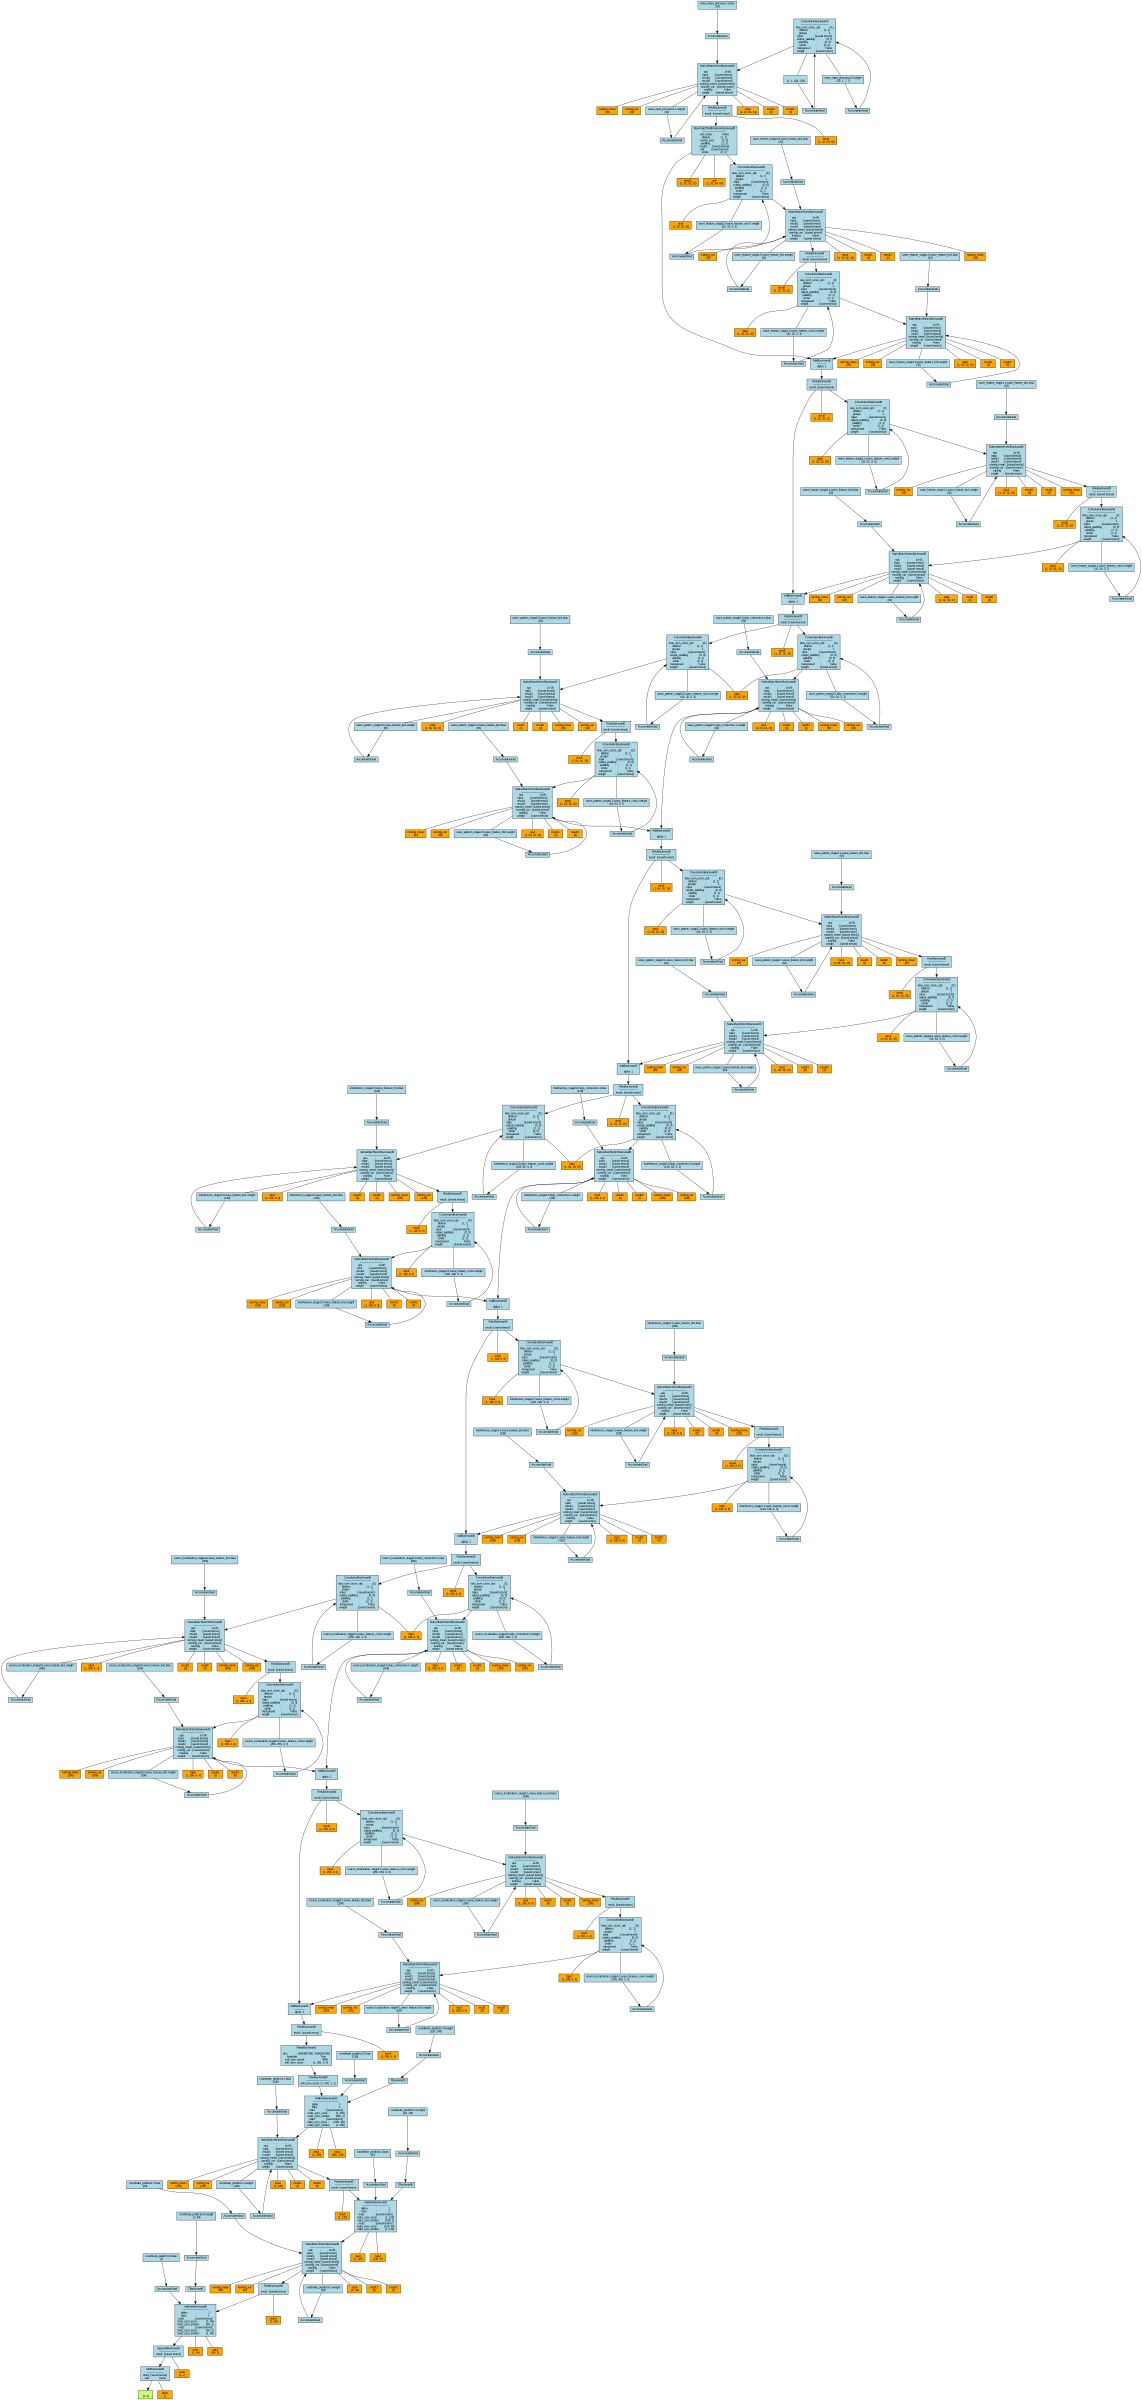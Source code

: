 digraph {
	graph [bgcolor=white dpi=300 rankdir=TB size="12,16"]
	node [align=left fillcolor=lightblue fontname=Arial fontsize=10 height=0.2 ranksep=0.1 shape=box style=filled]
	edge [fontname=Arial fontsize=8]
	1538227592448 [label="
 (1, 2)" fillcolor=darkolivegreen1]
	1538273569536 -> 1538272886544 [dir=none]
	1538272886544 [label="other
 ()" fillcolor=orange]
	1538273569536 [label="MulBackward0
---------------------
other: [saved tensor]
self :           None"]
	1538273569824 -> 1538273569536
	1538273569824 -> 1538272823872 [dir=none]
	1538272823872 [label="result
 (1, 2)" fillcolor=orange]
	1538273569824 [label="SigmoidBackward0
----------------------
result: [saved tensor]"]
	1538273569968 -> 1538273569824
	1538273569968 -> 1538227592608 [dir=none]
	1538227592608 [label="mat1
 (1, 64)" fillcolor=orange]
	1538273569968 -> 1538272732208 [dir=none]
	1538272732208 [label="mat2
 (64, 2)" fillcolor=orange]
	1538273569968 [label="AddmmBackward0
--------------------------------
alpha           :              1
beta            :              1
mat1            : [saved tensor]
mat1_sym_sizes  :        (1, 64)
mat1_sym_strides:        (64, 1)
mat2            : [saved tensor]
mat2_sym_sizes  :        (64, 2)
mat2_sym_strides:        (1, 64)"]
	1538273570016 -> 1538273569968
	1538227594608 [label="coordinate_predictor.8.bias
 (2)" fillcolor=lightblue]
	1538227594608 -> 1538273570016
	1538273570016 [label=AccumulateGrad]
	1538273569584 -> 1538273569968
	1538273569584 -> 1538272728368 [dir=none]
	1538272728368 [label="result
 (1, 64)" fillcolor=orange]
	1538273569584 [label="ReluBackward0
----------------------
result: [saved tensor]"]
	1538273570208 -> 1538273569584
	1538273570208 -> 1538227592688 [dir=none]
	1538227592688 [label="input
 (1, 64)" fillcolor=orange]
	1538273570208 -> 1538273067872 [dir=none]
	1538273067872 [label="result1
 (0)" fillcolor=orange]
	1538273570208 -> 1538247857376 [dir=none]
	1538247857376 [label="result2
 (0)" fillcolor=orange]
	1538273570208 -> 1538249866544 [dir=none]
	1538249866544 [label="running_mean
 (64)" fillcolor=orange]
	1538273570208 -> 1538272873584 [dir=none]
	1538272873584 [label="running_var
 (64)" fillcolor=orange]
	1538273570208 -> 1538273007456 [dir=none]
	1538273007456 [label="weight
 (64)" fillcolor=orange]
	1538273570208 [label="NativeBatchNormBackward0
----------------------------
eps         :          1e-05
input       : [saved tensor]
result1     : [saved tensor]
result2     : [saved tensor]
running_mean: [saved tensor]
running_var : [saved tensor]
training    :          False
weight      : [saved tensor]"]
	1538273570400 -> 1538273570208
	1538273570400 -> 1538272870544 [dir=none]
	1538272870544 [label="mat1
 (1, 128)" fillcolor=orange]
	1538273570400 -> 1538227620656 [dir=none]
	1538227620656 [label="mat2
 (128, 64)" fillcolor=orange]
	1538273570400 [label="AddmmBackward0
--------------------------------
alpha           :              1
beta            :              1
mat1            : [saved tensor]
mat1_sym_sizes  :       (1, 128)
mat1_sym_strides:       (128, 1)
mat2            : [saved tensor]
mat2_sym_sizes  :      (128, 64)
mat2_sym_strides:       (1, 128)"]
	1538273570592 -> 1538273570400
	1538272739248 [label="coordinate_predictor.4.bias
 (64)" fillcolor=lightblue]
	1538272739248 -> 1538273570592
	1538273570592 [label=AccumulateGrad]
	1538273570544 -> 1538273570400
	1538273570544 -> 1538273005456 [dir=none]
	1538273005456 [label="result
 (1, 128)" fillcolor=orange]
	1538273570544 [label="ReluBackward0
----------------------
result: [saved tensor]"]
	1538273570688 -> 1538273570544
	1538273570688 -> 1538227592528 [dir=none]
	1538227592528 [label="input
 (1, 128)" fillcolor=orange]
	1538273570688 -> 1538273002176 [dir=none]
	1538273002176 [label="result1
 (0)" fillcolor=orange]
	1538273570688 -> 1538273003776 [dir=none]
	1538273003776 [label="result2
 (0)" fillcolor=orange]
	1538273570688 -> 1538267113456 [dir=none]
	1538267113456 [label="running_mean
 (128)" fillcolor=orange]
	1538273570688 -> 1538272732048 [dir=none]
	1538272732048 [label="running_var
 (128)" fillcolor=orange]
	1538273570688 -> 1538273007136 [dir=none]
	1538273007136 [label="weight
 (128)" fillcolor=orange]
	1538273570688 [label="NativeBatchNormBackward0
----------------------------
eps         :          1e-05
input       : [saved tensor]
result1     : [saved tensor]
result2     : [saved tensor]
running_mean: [saved tensor]
running_var : [saved tensor]
training    :          False
weight      : [saved tensor]"]
	1538273570880 -> 1538273570688
	1538273570880 -> 1538227592848 [dir=none]
	1538227592848 [label="mat1
 (1, 256)" fillcolor=orange]
	1538273570880 -> 1538227595648 [dir=none]
	1538227595648 [label="mat2
 (256, 128)" fillcolor=orange]
	1538273570880 [label="AddmmBackward0
--------------------------------
alpha           :              1
beta            :              1
mat1            : [saved tensor]
mat1_sym_sizes  :       (1, 256)
mat1_sym_strides:       (256, 1)
mat2            : [saved tensor]
mat2_sym_sizes  :     (256, 128)
mat2_sym_strides:       (1, 256)"]
	1538273571072 -> 1538273570880
	1538272871824 [label="coordinate_predictor.0.bias
 (128)" fillcolor=lightblue]
	1538272871824 -> 1538273571072
	1538273571072 [label=AccumulateGrad]
	1538273571024 -> 1538273570880
	1538273571024 [label="ViewBackward0
------------------------------
self_sym_sizes: (1, 256, 1, 1)"]
	1538273571168 -> 1538273571024
	1538273571168 [label="MeanBackward1
----------------------------------------
dim           : (4294967295, 4294967294)
keepdim       :                     True
self_sym_numel:                     4096
self_sym_sizes:           (1, 256, 4, 4)"]
	1538273571360 -> 1538273571168
	1538273571360 -> 1538272873424 [dir=none]
	1538272873424 [label="result
 (1, 256, 4, 4)" fillcolor=orange]
	1538273571360 [label="ReluBackward0
----------------------
result: [saved tensor]"]
	1538273571456 -> 1538273571360
	1538273571456 [label="AddBackward0
------------
alpha: 1"]
	1538273571552 -> 1538273571456
	1538273571552 -> 1538227593008 [dir=none]
	1538227593008 [label="input
 (1, 256, 4, 4)" fillcolor=orange]
	1538273571552 -> 1538227591488 [dir=none]
	1538227591488 [label="result1
 (0)" fillcolor=orange]
	1538273571552 -> 1538227592928 [dir=none]
	1538227592928 [label="result2
 (0)" fillcolor=orange]
	1538273571552 -> 1538227594928 [dir=none]
	1538227594928 [label="running_mean
 (256)" fillcolor=orange]
	1538273571552 -> 1538227595328 [dir=none]
	1538227595328 [label="running_var
 (256)" fillcolor=orange]
	1538273571552 -> 1538227595008 [dir=none]
	1538227595008 [label="weight
 (256)" fillcolor=orange]
	1538273571552 [label="NativeBatchNormBackward0
----------------------------
eps         :          1e-05
input       : [saved tensor]
result1     : [saved tensor]
result2     : [saved tensor]
running_mean: [saved tensor]
running_var : [saved tensor]
training    :          False
weight      : [saved tensor]"]
	1538273571696 -> 1538273571552
	1538273571696 -> 1538227592768 [dir=none]
	1538227592768 [label="input
 (1, 256, 4, 4)" fillcolor=orange]
	1538273571696 -> 1538227595088 [dir=none]
	1538227595088 [label="weight
 (256, 256, 3, 3)" fillcolor=orange]
	1538273571696 [label="ConvolutionBackward0
----------------------------------
bias_sym_sizes_opt:           (0,)
dilation          :         (1, 1)
groups            :              1
input             : [saved tensor]
output_padding    :         (0, 0)
padding           :         (1, 1)
stride            :         (1, 1)
transposed        :          False
weight            : [saved tensor]"]
	1538273571888 -> 1538273571696
	1538273571888 -> 1538272826592 [dir=none]
	1538272826592 [label="result
 (1, 256, 4, 4)" fillcolor=orange]
	1538273571888 [label="ReluBackward0
----------------------
result: [saved tensor]"]
	1538273572032 -> 1538273571888
	1538273572032 -> 1538227593328 [dir=none]
	1538227593328 [label="input
 (1, 256, 4, 4)" fillcolor=orange]
	1538273572032 -> 1538273002336 [dir=none]
	1538273002336 [label="result1
 (0)" fillcolor=orange]
	1538273572032 -> 1538227592048 [dir=none]
	1538227592048 [label="result2
 (0)" fillcolor=orange]
	1538273572032 -> 1538273011776 [dir=none]
	1538273011776 [label="running_mean
 (256)" fillcolor=orange]
	1538273572032 -> 1538227595728 [dir=none]
	1538227595728 [label="running_var
 (256)" fillcolor=orange]
	1538273572032 -> 1538227595888 [dir=none]
	1538227595888 [label="weight
 (256)" fillcolor=orange]
	1538273572032 [label="NativeBatchNormBackward0
----------------------------
eps         :          1e-05
input       : [saved tensor]
result1     : [saved tensor]
result2     : [saved tensor]
running_mean: [saved tensor]
running_var : [saved tensor]
training    :          False
weight      : [saved tensor]"]
	1538273572128 -> 1538273572032
	1538273572128 -> 1538227593088 [dir=none]
	1538227593088 [label="input
 (1, 256, 4, 4)" fillcolor=orange]
	1538273572128 -> 1538227595968 [dir=none]
	1538227595968 [label="weight
 (256, 256, 3, 3)" fillcolor=orange]
	1538273572128 [label="ConvolutionBackward0
----------------------------------
bias_sym_sizes_opt:           (0,)
dilation          :         (1, 1)
groups            :              1
input             : [saved tensor]
output_padding    :         (0, 0)
padding           :         (1, 1)
stride            :         (1, 1)
transposed        :          False
weight            : [saved tensor]"]
	1538273571504 -> 1538273572128
	1538273571504 -> 1538273017536 [dir=none]
	1538273017536 [label="result
 (1, 256, 4, 4)" fillcolor=orange]
	1538273571504 [label="ReluBackward0
----------------------
result: [saved tensor]"]
	1538273572416 -> 1538273571504
	1538273572416 [label="AddBackward0
------------
alpha: 1"]
	1538273572512 -> 1538273572416
	1538273572512 -> 1538227593248 [dir=none]
	1538227593248 [label="input
 (1, 256, 4, 4)" fillcolor=orange]
	1538273572512 -> 1538272917952 [dir=none]
	1538272917952 [label="result1
 (0)" fillcolor=orange]
	1538273572512 -> 1538227601008 [dir=none]
	1538227601008 [label="result2
 (0)" fillcolor=orange]
	1538273572512 -> 1538227667168 [dir=none]
	1538227667168 [label="running_mean
 (256)" fillcolor=orange]
	1538273572512 -> 1538227667408 [dir=none]
	1538227667408 [label="running_var
 (256)" fillcolor=orange]
	1538273572512 -> 1538227667008 [dir=none]
	1538227667008 [label="weight
 (256)" fillcolor=orange]
	1538273572512 [label="NativeBatchNormBackward0
----------------------------
eps         :          1e-05
input       : [saved tensor]
result1     : [saved tensor]
result2     : [saved tensor]
running_mean: [saved tensor]
running_var : [saved tensor]
training    :          False
weight      : [saved tensor]"]
	1538273572656 -> 1538273572512
	1538273572656 -> 1538227593408 [dir=none]
	1538227593408 [label="input
 (1, 256, 4, 4)" fillcolor=orange]
	1538273572656 -> 1538227667088 [dir=none]
	1538227667088 [label="weight
 (256, 256, 3, 3)" fillcolor=orange]
	1538273572656 [label="ConvolutionBackward0
----------------------------------
bias_sym_sizes_opt:           (0,)
dilation          :         (1, 1)
groups            :              1
input             : [saved tensor]
output_padding    :         (0, 0)
padding           :         (1, 1)
stride            :         (1, 1)
transposed        :          False
weight            : [saved tensor]"]
	1538273572848 -> 1538273572656
	1538273572848 -> 1538227591088 [dir=none]
	1538227591088 [label="result
 (1, 256, 4, 4)" fillcolor=orange]
	1538273572848 [label="ReluBackward0
----------------------
result: [saved tensor]"]
	1538273572992 -> 1538273572848
	1538273572992 -> 1538227593568 [dir=none]
	1538227593568 [label="input
 (1, 256, 4, 4)" fillcolor=orange]
	1538273572992 -> 1538227590848 [dir=none]
	1538227590848 [label="result1
 (0)" fillcolor=orange]
	1538273572992 -> 1538227591168 [dir=none]
	1538227591168 [label="result2
 (0)" fillcolor=orange]
	1538273572992 -> 1538227630176 [dir=none]
	1538227630176 [label="running_mean
 (256)" fillcolor=orange]
	1538273572992 -> 1538227621456 [dir=none]
	1538227621456 [label="running_var
 (256)" fillcolor=orange]
	1538273572992 -> 1538227627696 [dir=none]
	1538227627696 [label="weight
 (256)" fillcolor=orange]
	1538273572992 [label="NativeBatchNormBackward0
----------------------------
eps         :          1e-05
input       : [saved tensor]
result1     : [saved tensor]
result2     : [saved tensor]
running_mean: [saved tensor]
running_var : [saved tensor]
training    :          False
weight      : [saved tensor]"]
	1538273573088 -> 1538273572992
	1538273573088 -> 1538227593648 [dir=none]
	1538227593648 [label="input
 (1, 128, 8, 8)" fillcolor=orange]
	1538273573088 -> 1538227627776 [dir=none]
	1538227627776 [label="weight
 (256, 128, 3, 3)" fillcolor=orange]
	1538273573088 [label="ConvolutionBackward0
----------------------------------
bias_sym_sizes_opt:           (0,)
dilation          :         (1, 1)
groups            :              1
input             : [saved tensor]
output_padding    :         (0, 0)
padding           :         (1, 1)
stride            :         (2, 2)
transposed        :          False
weight            : [saved tensor]"]
	1538273573280 -> 1538273573088
	1538273573280 -> 1538227600848 [dir=none]
	1538227600848 [label="result
 (1, 128, 8, 8)" fillcolor=orange]
	1538273573280 [label="ReluBackward0
----------------------
result: [saved tensor]"]
	1538273573424 -> 1538273573280
	1538273573424 [label="AddBackward0
------------
alpha: 1"]
	1538273573520 -> 1538273573424
	1538273573520 -> 1538227594048 [dir=none]
	1538227594048 [label="input
 (1, 128, 8, 8)" fillcolor=orange]
	1538273573520 -> 1538227591008 [dir=none]
	1538227591008 [label="result1
 (0)" fillcolor=orange]
	1538273573520 -> 1538227591408 [dir=none]
	1538227591408 [label="result2
 (0)" fillcolor=orange]
	1538273573520 -> 1538227629376 [dir=none]
	1538227629376 [label="running_mean
 (128)" fillcolor=orange]
	1538273573520 -> 1538227623296 [dir=none]
	1538227623296 [label="running_var
 (128)" fillcolor=orange]
	1538273573520 -> 1538227629296 [dir=none]
	1538227629296 [label="weight
 (128)" fillcolor=orange]
	1538273573520 [label="NativeBatchNormBackward0
----------------------------
eps         :          1e-05
input       : [saved tensor]
result1     : [saved tensor]
result2     : [saved tensor]
running_mean: [saved tensor]
running_var : [saved tensor]
training    :          False
weight      : [saved tensor]"]
	1538273573664 -> 1538273573520
	1538273573664 -> 1538227593808 [dir=none]
	1538227593808 [label="input
 (1, 128, 8, 8)" fillcolor=orange]
	1538273573664 -> 1538227622336 [dir=none]
	1538227622336 [label="weight
 (128, 128, 3, 3)" fillcolor=orange]
	1538273573664 [label="ConvolutionBackward0
----------------------------------
bias_sym_sizes_opt:           (0,)
dilation          :         (1, 1)
groups            :              1
input             : [saved tensor]
output_padding    :         (0, 0)
padding           :         (1, 1)
stride            :         (1, 1)
transposed        :          False
weight            : [saved tensor]"]
	1538273573856 -> 1538273573664
	1538273573856 -> 1538227600928 [dir=none]
	1538227600928 [label="result
 (1, 128, 8, 8)" fillcolor=orange]
	1538273573856 [label="ReluBackward0
----------------------
result: [saved tensor]"]
	1538273574000 -> 1538273573856
	1538273574000 -> 1538227594128 [dir=none]
	1538227594128 [label="input
 (1, 128, 8, 8)" fillcolor=orange]
	1538273574000 -> 1538227600528 [dir=none]
	1538227600528 [label="result1
 (0)" fillcolor=orange]
	1538273574000 -> 1538227590928 [dir=none]
	1538227590928 [label="result2
 (0)" fillcolor=orange]
	1538273574000 -> 1538227630576 [dir=none]
	1538227630576 [label="running_mean
 (128)" fillcolor=orange]
	1538273574000 -> 1538227629696 [dir=none]
	1538227629696 [label="running_var
 (128)" fillcolor=orange]
	1538273574000 -> 1538227630336 [dir=none]
	1538227630336 [label="weight
 (128)" fillcolor=orange]
	1538273574000 [label="NativeBatchNormBackward0
----------------------------
eps         :          1e-05
input       : [saved tensor]
result1     : [saved tensor]
result2     : [saved tensor]
running_mean: [saved tensor]
running_var : [saved tensor]
training    :          False
weight      : [saved tensor]"]
	1538273574096 -> 1538273574000
	1538273574096 -> 1538227593888 [dir=none]
	1538227593888 [label="input
 (1, 128, 8, 8)" fillcolor=orange]
	1538273574096 -> 1538227630496 [dir=none]
	1538227630496 [label="weight
 (128, 128, 3, 3)" fillcolor=orange]
	1538273574096 [label="ConvolutionBackward0
----------------------------------
bias_sym_sizes_opt:           (0,)
dilation          :         (1, 1)
groups            :              1
input             : [saved tensor]
output_padding    :         (0, 0)
padding           :         (1, 1)
stride            :         (1, 1)
transposed        :          False
weight            : [saved tensor]"]
	1538273573472 -> 1538273574096
	1538273573472 -> 1538227600768 [dir=none]
	1538227600768 [label="result
 (1, 128, 8, 8)" fillcolor=orange]
	1538273573472 [label="ReluBackward0
----------------------
result: [saved tensor]"]
	1538273574384 -> 1538273573472
	1538273574384 [label="AddBackward0
------------
alpha: 1"]
	1538273574480 -> 1538273574384
	1538273574480 -> 1538227594208 [dir=none]
	1538227594208 [label="input
 (1, 128, 8, 8)" fillcolor=orange]
	1538273574480 -> 1538227590448 [dir=none]
	1538227590448 [label="result1
 (0)" fillcolor=orange]
	1538273574480 -> 1538227592368 [dir=none]
	1538227592368 [label="result2
 (0)" fillcolor=orange]
	1538273574480 -> 1538227631456 [dir=none]
	1538227631456 [label="running_mean
 (128)" fillcolor=orange]
	1538273574480 -> 1538227631376 [dir=none]
	1538227631376 [label="running_var
 (128)" fillcolor=orange]
	1538273574480 -> 1538227618256 [dir=none]
	1538227618256 [label="weight
 (128)" fillcolor=orange]
	1538273574480 [label="NativeBatchNormBackward0
----------------------------
eps         :          1e-05
input       : [saved tensor]
result1     : [saved tensor]
result2     : [saved tensor]
running_mean: [saved tensor]
running_var : [saved tensor]
training    :          False
weight      : [saved tensor]"]
	1538273574624 -> 1538273574480
	1538273574624 -> 1538227593968 [dir=none]
	1538227593968 [label="input
 (1, 128, 8, 8)" fillcolor=orange]
	1538273574624 -> 1538227624336 [dir=none]
	1538227624336 [label="weight
 (128, 128, 3, 3)" fillcolor=orange]
	1538273574624 [label="ConvolutionBackward0
----------------------------------
bias_sym_sizes_opt:           (0,)
dilation          :         (1, 1)
groups            :              1
input             : [saved tensor]
output_padding    :         (0, 0)
padding           :         (1, 1)
stride            :         (1, 1)
transposed        :          False
weight            : [saved tensor]"]
	1538273574816 -> 1538273574624
	1538273574816 -> 1538227590368 [dir=none]
	1538227590368 [label="result
 (1, 128, 8, 8)" fillcolor=orange]
	1538273574816 [label="ReluBackward0
----------------------
result: [saved tensor]"]
	1538273574864 -> 1538273574816
	1538273574864 -> 1538227594368 [dir=none]
	1538227594368 [label="input
 (1, 128, 8, 8)" fillcolor=orange]
	1538273574864 -> 1538227600288 [dir=none]
	1538227600288 [label="result1
 (0)" fillcolor=orange]
	1538273574864 -> 1538227591248 [dir=none]
	1538227591248 [label="result2
 (0)" fillcolor=orange]
	1538273574864 -> 1538227631856 [dir=none]
	1538227631856 [label="running_mean
 (128)" fillcolor=orange]
	1538273574864 -> 1538227631616 [dir=none]
	1538227631616 [label="running_var
 (128)" fillcolor=orange]
	1538273574864 -> 1538227618496 [dir=none]
	1538227618496 [label="weight
 (128)" fillcolor=orange]
	1538273574864 [label="NativeBatchNormBackward0
----------------------------
eps         :          1e-05
input       : [saved tensor]
result1     : [saved tensor]
result2     : [saved tensor]
running_mean: [saved tensor]
running_var : [saved tensor]
training    :          False
weight      : [saved tensor]"]
	1538225324240 -> 1538273574864
	1538225324240 -> 1538227594448 [dir=none]
	1538227594448 [label="input
 (1, 64, 16, 16)" fillcolor=orange]
	1538225324240 -> 1538227631776 [dir=none]
	1538227631776 [label="weight
 (128, 64, 3, 3)" fillcolor=orange]
	1538225324240 [label="ConvolutionBackward0
----------------------------------
bias_sym_sizes_opt:           (0,)
dilation          :         (1, 1)
groups            :              1
input             : [saved tensor]
output_padding    :         (0, 0)
padding           :         (1, 1)
stride            :         (2, 2)
transposed        :          False
weight            : [saved tensor]"]
	1538225324432 -> 1538225324240
	1538225324432 -> 1538227600368 [dir=none]
	1538227600368 [label="result
 (1, 64, 16, 16)" fillcolor=orange]
	1538225324432 [label="ReluBackward0
----------------------
result: [saved tensor]"]
	1538225324576 -> 1538225324432
	1538225324576 [label="AddBackward0
------------
alpha: 1"]
	1538225324672 -> 1538225324576
	1538225324672 -> 1538227594848 [dir=none]
	1538227594848 [label="input
 (1, 64, 16, 16)" fillcolor=orange]
	1538225324672 -> 1538227589888 [dir=none]
	1538227589888 [label="result1
 (0)" fillcolor=orange]
	1538225324672 -> 1538227590528 [dir=none]
	1538227590528 [label="result2
 (0)" fillcolor=orange]
	1538225324672 -> 1538227618976 [dir=none]
	1538227618976 [label="running_mean
 (64)" fillcolor=orange]
	1538225324672 -> 1538227618816 [dir=none]
	1538227618816 [label="running_var
 (64)" fillcolor=orange]
	1538225324672 -> 1538227632016 [dir=none]
	1538227632016 [label="weight
 (64)" fillcolor=orange]
	1538225324672 [label="NativeBatchNormBackward0
----------------------------
eps         :          1e-05
input       : [saved tensor]
result1     : [saved tensor]
result2     : [saved tensor]
running_mean: [saved tensor]
running_var : [saved tensor]
training    :          False
weight      : [saved tensor]"]
	1538225324816 -> 1538225324672
	1538225324816 -> 1538227594528 [dir=none]
	1538227594528 [label="input
 (1, 64, 16, 16)" fillcolor=orange]
	1538225324816 -> 1538227632096 [dir=none]
	1538227632096 [label="weight
 (64, 64, 3, 3)" fillcolor=orange]
	1538225324816 [label="ConvolutionBackward0
----------------------------------
bias_sym_sizes_opt:           (0,)
dilation          :         (1, 1)
groups            :              1
input             : [saved tensor]
output_padding    :         (0, 0)
padding           :         (1, 1)
stride            :         (1, 1)
transposed        :          False
weight            : [saved tensor]"]
	1538225325056 -> 1538225324816
	1538225325056 -> 1538227590208 [dir=none]
	1538227590208 [label="result
 (1, 64, 16, 16)" fillcolor=orange]
	1538225325056 [label="ReluBackward0
----------------------
result: [saved tensor]"]
	1538225325200 -> 1538225325056
	1538225325200 -> 1538272903712 [dir=none]
	1538272903712 [label="input
 (1, 64, 16, 16)" fillcolor=orange]
	1538225325200 -> 1538227589968 [dir=none]
	1538227589968 [label="result1
 (0)" fillcolor=orange]
	1538225325200 -> 1538227600448 [dir=none]
	1538227600448 [label="result2
 (0)" fillcolor=orange]
	1538225325200 -> 1538227632496 [dir=none]
	1538227632496 [label="running_mean
 (64)" fillcolor=orange]
	1538225325200 -> 1538227619216 [dir=none]
	1538227619216 [label="running_var
 (64)" fillcolor=orange]
	1538225325200 -> 1538227632416 [dir=none]
	1538227632416 [label="weight
 (64)" fillcolor=orange]
	1538225325200 [label="NativeBatchNormBackward0
----------------------------
eps         :          1e-05
input       : [saved tensor]
result1     : [saved tensor]
result2     : [saved tensor]
running_mean: [saved tensor]
running_var : [saved tensor]
training    :          False
weight      : [saved tensor]"]
	1538225325296 -> 1538225325200
	1538225325296 -> 1538272909792 [dir=none]
	1538272909792 [label="input
 (1, 64, 16, 16)" fillcolor=orange]
	1538225325296 -> 1538227619296 [dir=none]
	1538227619296 [label="weight
 (64, 64, 3, 3)" fillcolor=orange]
	1538225325296 [label="ConvolutionBackward0
----------------------------------
bias_sym_sizes_opt:           (0,)
dilation          :         (1, 1)
groups            :              1
input             : [saved tensor]
output_padding    :         (0, 0)
padding           :         (1, 1)
stride            :         (1, 1)
transposed        :          False
weight            : [saved tensor]"]
	1538225324624 -> 1538225325296
	1538225324624 -> 1538227590048 [dir=none]
	1538227590048 [label="result
 (1, 64, 16, 16)" fillcolor=orange]
	1538225324624 [label="ReluBackward0
----------------------
result: [saved tensor]"]
	1538225325584 -> 1538225324624
	1538225325584 [label="AddBackward0
------------
alpha: 1"]
	1538225325680 -> 1538225325584
	1538225325680 -> 1538272732768 [dir=none]
	1538272732768 [label="input
 (1, 64, 16, 16)" fillcolor=orange]
	1538225325680 -> 1538227600048 [dir=none]
	1538227600048 [label="result1
 (0)" fillcolor=orange]
	1538225325680 -> 1538227590128 [dir=none]
	1538227590128 [label="result2
 (0)" fillcolor=orange]
	1538225325680 -> 1538227619936 [dir=none]
	1538227619936 [label="running_mean
 (64)" fillcolor=orange]
	1538225325680 -> 1538227625936 [dir=none]
	1538227625936 [label="running_var
 (64)" fillcolor=orange]
	1538225325680 -> 1538227633056 [dir=none]
	1538227633056 [label="weight
 (64)" fillcolor=orange]
	1538225325680 [label="NativeBatchNormBackward0
----------------------------
eps         :          1e-05
input       : [saved tensor]
result1     : [saved tensor]
result2     : [saved tensor]
running_mean: [saved tensor]
running_var : [saved tensor]
training    :          False
weight      : [saved tensor]"]
	1538225325872 -> 1538225325680
	1538225325872 -> 1538270821280 [dir=none]
	1538270821280 [label="input
 (1, 64, 16, 16)" fillcolor=orange]
	1538225325872 -> 1538227619856 [dir=none]
	1538227619856 [label="weight
 (64, 64, 3, 3)" fillcolor=orange]
	1538225325872 [label="ConvolutionBackward0
----------------------------------
bias_sym_sizes_opt:           (0,)
dilation          :         (1, 1)
groups            :              1
input             : [saved tensor]
output_padding    :         (0, 0)
padding           :         (1, 1)
stride            :         (1, 1)
transposed        :          False
weight            : [saved tensor]"]
	1538225326064 -> 1538225325872
	1538225326064 -> 1538227600128 [dir=none]
	1538227600128 [label="result
 (1, 64, 16, 16)" fillcolor=orange]
	1538225326064 [label="ReluBackward0
----------------------
result: [saved tensor]"]
	1538225326208 -> 1538225326064
	1538225326208 -> 1538272732288 [dir=none]
	1538272732288 [label="input
 (1, 64, 16, 16)" fillcolor=orange]
	1538225326208 -> 1538227589408 [dir=none]
	1538227589408 [label="result1
 (0)" fillcolor=orange]
	1538225326208 -> 1538227590288 [dir=none]
	1538227590288 [label="result2
 (0)" fillcolor=orange]
	1538225326208 -> 1538227633216 [dir=none]
	1538227633216 [label="running_mean
 (64)" fillcolor=orange]
	1538225326208 -> 1538227620256 [dir=none]
	1538227620256 [label="running_var
 (64)" fillcolor=orange]
	1538225326208 -> 1538227626496 [dir=none]
	1538227626496 [label="weight
 (64)" fillcolor=orange]
	1538225326208 [label="NativeBatchNormBackward0
----------------------------
eps         :          1e-05
input       : [saved tensor]
result1     : [saved tensor]
result2     : [saved tensor]
running_mean: [saved tensor]
running_var : [saved tensor]
training    :          False
weight      : [saved tensor]"]
	1538225326352 -> 1538225326208
	1538225326352 -> 1538272728848 [dir=none]
	1538272728848 [label="input
 (1, 32, 32, 32)" fillcolor=orange]
	1538225326352 -> 1538227633136 [dir=none]
	1538227633136 [label="weight
 (64, 32, 3, 3)" fillcolor=orange]
	1538225326352 [label="ConvolutionBackward0
----------------------------------
bias_sym_sizes_opt:           (0,)
dilation          :         (1, 1)
groups            :              1
input             : [saved tensor]
output_padding    :         (0, 0)
padding           :         (1, 1)
stride            :         (2, 2)
transposed        :          False
weight            : [saved tensor]"]
	1538225326544 -> 1538225326352
	1538225326544 -> 1538227589728 [dir=none]
	1538227589728 [label="result
 (1, 32, 32, 32)" fillcolor=orange]
	1538225326544 [label="ReluBackward0
----------------------
result: [saved tensor]"]
	1538225326688 -> 1538225326544
	1538225326688 [label="AddBackward0
------------
alpha: 1"]
	1538225326784 -> 1538225326688
	1538225326784 -> 1538272885984 [dir=none]
	1538272885984 [label="input
 (1, 32, 32, 32)" fillcolor=orange]
	1538225326784 -> 1538227589568 [dir=none]
	1538227589568 [label="result1
 (0)" fillcolor=orange]
	1538225326784 -> 1538227600208 [dir=none]
	1538227600208 [label="result2
 (0)" fillcolor=orange]
	1538225326784 -> 1538227620496 [dir=none]
	1538227620496 [label="running_mean
 (32)" fillcolor=orange]
	1538225326784 -> 1538227620416 [dir=none]
	1538227620416 [label="running_var
 (32)" fillcolor=orange]
	1538225326784 -> 1538227633616 [dir=none]
	1538227633616 [label="weight
 (32)" fillcolor=orange]
	1538225326784 [label="NativeBatchNormBackward0
----------------------------
eps         :          1e-05
input       : [saved tensor]
result1     : [saved tensor]
result2     : [saved tensor]
running_mean: [saved tensor]
running_var : [saved tensor]
training    :          False
weight      : [saved tensor]"]
	1538225326976 -> 1538225326784
	1538225326976 -> 1538273017056 [dir=none]
	1538273017056 [label="input
 (1, 32, 32, 32)" fillcolor=orange]
	1538225326976 -> 1538227633696 [dir=none]
	1538227633696 [label="weight
 (32, 32, 3, 3)" fillcolor=orange]
	1538225326976 [label="ConvolutionBackward0
----------------------------------
bias_sym_sizes_opt:           (0,)
dilation          :         (1, 1)
groups            :              1
input             : [saved tensor]
output_padding    :         (0, 0)
padding           :         (1, 1)
stride            :         (1, 1)
transposed        :          False
weight            : [saved tensor]"]
	1538225327168 -> 1538225326976
	1538225327168 -> 1538227599888 [dir=none]
	1538227599888 [label="result
 (1, 32, 32, 32)" fillcolor=orange]
	1538225327168 [label="ReluBackward0
----------------------
result: [saved tensor]"]
	1538225327312 -> 1538225327168
	1538225327312 -> 1538272886144 [dir=none]
	1538272886144 [label="input
 (1, 32, 32, 32)" fillcolor=orange]
	1538225327312 -> 1538227599728 [dir=none]
	1538227599728 [label="result1
 (0)" fillcolor=orange]
	1538225327312 -> 1538227589648 [dir=none]
	1538227589648 [label="result2
 (0)" fillcolor=orange]
	1538225327312 -> 1538266772192 [dir=none]
	1538266772192 [label="running_mean
 (32)" fillcolor=orange]
	1538225327312 -> 1538227633936 [dir=none]
	1538227633936 [label="running_var
 (32)" fillcolor=orange]
	1538225327312 -> 1538272734528 [dir=none]
	1538272734528 [label="weight
 (32)" fillcolor=orange]
	1538225327312 [label="NativeBatchNormBackward0
----------------------------
eps         :          1e-05
input       : [saved tensor]
result1     : [saved tensor]
result2     : [saved tensor]
running_mean: [saved tensor]
running_var : [saved tensor]
training    :          False
weight      : [saved tensor]"]
	1538225327456 -> 1538225327312
	1538225327456 -> 1538267013872 [dir=none]
	1538267013872 [label="input
 (1, 32, 32, 32)" fillcolor=orange]
	1538225327456 -> 1538272738768 [dir=none]
	1538272738768 [label="weight
 (32, 32, 3, 3)" fillcolor=orange]
	1538225327456 [label="ConvolutionBackward0
----------------------------------
bias_sym_sizes_opt:           (0,)
dilation          :         (1, 1)
groups            :              1
input             : [saved tensor]
output_padding    :         (0, 0)
padding           :         (1, 1)
stride            :         (1, 1)
transposed        :          False
weight            : [saved tensor]"]
	1538225326736 -> 1538225327456
	1538225326736 -> 1538227599808 [dir=none]
	1538227599808 [label="result
 (1, 32, 32, 32)" fillcolor=orange]
	1538225326736 [label="ReluBackward0
----------------------
result: [saved tensor]"]
	1538225327744 -> 1538225326736
	1538225327744 [label="AddBackward0
------------
alpha: 1"]
	1538225327840 -> 1538225327744
	1538225327840 -> 1538272830752 [dir=none]
	1538272830752 [label="input
 (1, 32, 32, 32)" fillcolor=orange]
	1538225327840 -> 1538227590608 [dir=none]
	1538227590608 [label="result1
 (0)" fillcolor=orange]
	1538225327840 -> 1538227589808 [dir=none]
	1538227589808 [label="result2
 (0)" fillcolor=orange]
	1538225327840 -> 1538272824192 [dir=none]
	1538272824192 [label="running_mean
 (32)" fillcolor=orange]
	1538225327840 -> 1538273010176 [dir=none]
	1538273010176 [label="running_var
 (32)" fillcolor=orange]
	1538225327840 -> 1538272830352 [dir=none]
	1538272830352 [label="weight
 (32)" fillcolor=orange]
	1538225327840 [label="NativeBatchNormBackward0
----------------------------
eps         :          1e-05
input       : [saved tensor]
result1     : [saved tensor]
result2     : [saved tensor]
running_mean: [saved tensor]
running_var : [saved tensor]
training    :          False
weight      : [saved tensor]"]
	1538225328032 -> 1538225327840
	1538225328032 -> 1538272871744 [dir=none]
	1538272871744 [label="input
 (1, 32, 32, 32)" fillcolor=orange]
	1538225328032 -> 1538272834432 [dir=none]
	1538272834432 [label="weight
 (32, 32, 3, 3)" fillcolor=orange]
	1538225328032 [label="ConvolutionBackward0
----------------------------------
bias_sym_sizes_opt:           (0,)
dilation          :         (1, 1)
groups            :              1
input             : [saved tensor]
output_padding    :         (0, 0)
padding           :         (1, 1)
stride            :         (1, 1)
transposed        :          False
weight            : [saved tensor]"]
	1538225328224 -> 1538225328032
	1538225328224 -> 1538227589248 [dir=none]
	1538227589248 [label="result
 (1, 32, 32, 32)" fillcolor=orange]
	1538225328224 [label="ReluBackward0
----------------------
result: [saved tensor]"]
	1538225328368 -> 1538225328224
	1538225328368 -> 1538272832432 [dir=none]
	1538272832432 [label="input
 (1, 32, 32, 32)" fillcolor=orange]
	1538225328368 -> 1538227590768 [dir=none]
	1538227590768 [label="result1
 (0)" fillcolor=orange]
	1538225328368 -> 1538227599968 [dir=none]
	1538227599968 [label="result2
 (0)" fillcolor=orange]
	1538225328368 -> 1538272909872 [dir=none]
	1538272909872 [label="running_mean
 (32)" fillcolor=orange]
	1538225328368 -> 1538267109136 [dir=none]
	1538267109136 [label="running_var
 (32)" fillcolor=orange]
	1538225328368 -> 1538272908912 [dir=none]
	1538272908912 [label="weight
 (32)" fillcolor=orange]
	1538225328368 [label="NativeBatchNormBackward0
----------------------------
eps         :          1e-05
input       : [saved tensor]
result1     : [saved tensor]
result2     : [saved tensor]
running_mean: [saved tensor]
running_var : [saved tensor]
training    :          False
weight      : [saved tensor]"]
	1538225328512 -> 1538225328368
	1538225328512 -> 1538266683712 [dir=none]
	1538266683712 [label="input
 (1, 32, 32, 32)" fillcolor=orange]
	1538225328512 -> 1538272914752 [dir=none]
	1538272914752 [label="weight
 (32, 32, 3, 3)" fillcolor=orange]
	1538225328512 [label="ConvolutionBackward0
----------------------------------
bias_sym_sizes_opt:           (0,)
dilation          :         (1, 1)
groups            :              1
input             : [saved tensor]
output_padding    :         (0, 0)
padding           :         (1, 1)
stride            :         (1, 1)
transposed        :          False
weight            : [saved tensor]"]
	1538225327792 -> 1538225328512
	1538225327792 -> 1538227600608 [dir=none]
	1538227600608 [label="result1
 (1, 32, 32, 32)" fillcolor=orange]
	1538225327792 -> 1538272833312 [dir=none]
	1538272833312 [label="self
 (1, 32, 64, 64)" fillcolor=orange]
	1538225327792 [label="MaxPool2DWithIndicesBackward0
-----------------------------
ceil_mode  :          False
dilation   :         (1, 1)
kernel_size:         (3, 3)
padding    :         (1, 1)
result1    : [saved tensor]
self       : [saved tensor]
stride     :         (2, 2)"]
	1538225328800 -> 1538225327792
	1538225328800 -> 1538273156272 [dir=none]
	1538273156272 [label="result
 (1, 32, 64, 64)" fillcolor=orange]
	1538225328800 [label="ReluBackward0
----------------------
result: [saved tensor]"]
	1538225328944 -> 1538225328800
	1538225328944 -> 1538272822912 [dir=none]
	1538272822912 [label="input
 (1, 32, 64, 64)" fillcolor=orange]
	1538225328944 -> 1538227596848 [dir=none]
	1538227596848 [label="result1
 (0)" fillcolor=orange]
	1538225328944 -> 1538227589328 [dir=none]
	1538227589328 [label="result2
 (0)" fillcolor=orange]
	1538225328944 -> 1538248877824 [dir=none]
	1538248877824 [label="running_mean
 (32)" fillcolor=orange]
	1538225328944 -> 1538272825872 [dir=none]
	1538272825872 [label="running_var
 (32)" fillcolor=orange]
	1538225328944 -> 1538272908272 [dir=none]
	1538272908272 [label="weight
 (32)" fillcolor=orange]
	1538225328944 [label="NativeBatchNormBackward0
----------------------------
eps         :          1e-05
input       : [saved tensor]
result1     : [saved tensor]
result2     : [saved tensor]
running_mean: [saved tensor]
running_var : [saved tensor]
training    :          False
weight      : [saved tensor]"]
	1538225329088 -> 1538225328944
	1538225329088 -> 1538273075072 [dir=none]
	1538273075072 [label="input
 (1, 1, 128, 128)" fillcolor=orange]
	1538225329088 -> 1538272875664 [dir=none]
	1538272875664 [label="weight
 (32, 1, 7, 7)" fillcolor=orange]
	1538225329088 [label="ConvolutionBackward0
----------------------------------
bias_sym_sizes_opt:           (0,)
dilation          :         (1, 1)
groups            :              1
input             : [saved tensor]
output_padding    :         (0, 0)
padding           :         (3, 3)
stride            :         (2, 2)
transposed        :          False
weight            : [saved tensor]"]
	1538225329280 -> 1538225329088
	1538273075072 [label="
 (1, 1, 128, 128)" fillcolor=lightblue]
	1538273075072 -> 1538225329280
	1538225329280 [label=AccumulateGrad]
	1538225329232 -> 1538225329088
	1538272875664 [label="wave_input_processor.0.weight
 (32, 1, 7, 7)" fillcolor=lightblue]
	1538272875664 -> 1538225329232
	1538225329232 [label=AccumulateGrad]
	1538225328992 -> 1538225328944
	1538272908272 [label="wave_input_processor.1.weight
 (32)" fillcolor=lightblue]
	1538272908272 -> 1538225328992
	1538225328992 [label=AccumulateGrad]
	1538225328608 -> 1538225328944
	1538249852704 [label="wave_input_processor.1.bias
 (32)" fillcolor=lightblue]
	1538249852704 -> 1538225328608
	1538225328608 [label=AccumulateGrad]
	1538225328704 -> 1538225328512
	1538272914752 [label="wave_feature_stage1.0.wave_feature_conv1.weight
 (32, 32, 3, 3)" fillcolor=lightblue]
	1538272914752 -> 1538225328704
	1538225328704 [label=AccumulateGrad]
	1538225328416 -> 1538225328368
	1538272908912 [label="wave_feature_stage1.0.wave_feature_bn1.weight
 (32)" fillcolor=lightblue]
	1538272908912 -> 1538225328416
	1538225328416 [label=AccumulateGrad]
	1538225328272 -> 1538225328368
	1538267109296 [label="wave_feature_stage1.0.wave_feature_bn1.bias
 (32)" fillcolor=lightblue]
	1538267109296 -> 1538225328272
	1538225328272 [label=AccumulateGrad]
	1538225328176 -> 1538225328032
	1538272834432 [label="wave_feature_stage1.0.wave_feature_conv2.weight
 (32, 32, 3, 3)" fillcolor=lightblue]
	1538272834432 -> 1538225328176
	1538225328176 [label=AccumulateGrad]
	1538225327936 -> 1538225327840
	1538272830352 [label="wave_feature_stage1.0.wave_feature_bn2.weight
 (32)" fillcolor=lightblue]
	1538272830352 -> 1538225327936
	1538225327936 [label=AccumulateGrad]
	1538225327888 -> 1538225327840
	1538273004416 [label="wave_feature_stage1.0.wave_feature_bn2.bias
 (32)" fillcolor=lightblue]
	1538273004416 -> 1538225327888
	1538225327888 [label=AccumulateGrad]
	1538225327792 -> 1538225327744
	1538225327648 -> 1538225327456
	1538272738768 [label="wave_feature_stage1.1.wave_feature_conv1.weight
 (32, 32, 3, 3)" fillcolor=lightblue]
	1538272738768 -> 1538225327648
	1538225327648 [label=AccumulateGrad]
	1538225327360 -> 1538225327312
	1538272734528 [label="wave_feature_stage1.1.wave_feature_bn1.weight
 (32)" fillcolor=lightblue]
	1538272734528 -> 1538225327360
	1538225327360 [label=AccumulateGrad]
	1538225327216 -> 1538225327312
	1538272727648 [label="wave_feature_stage1.1.wave_feature_bn1.bias
 (32)" fillcolor=lightblue]
	1538272727648 -> 1538225327216
	1538225327216 [label=AccumulateGrad]
	1538225327120 -> 1538225326976
	1538227633696 [label="wave_feature_stage1.1.wave_feature_conv2.weight
 (32, 32, 3, 3)" fillcolor=lightblue]
	1538227633696 -> 1538225327120
	1538225327120 [label=AccumulateGrad]
	1538225326880 -> 1538225326784
	1538227633616 [label="wave_feature_stage1.1.wave_feature_bn2.weight
 (32)" fillcolor=lightblue]
	1538227633616 -> 1538225326880
	1538225326880 [label=AccumulateGrad]
	1538225326832 -> 1538225326784
	1538227626576 [label="wave_feature_stage1.1.wave_feature_bn2.bias
 (32)" fillcolor=lightblue]
	1538227626576 -> 1538225326832
	1538225326832 [label=AccumulateGrad]
	1538225326736 -> 1538225326688
	1538225326496 -> 1538225326352
	1538227633136 [label="wave_pattern_stage2.0.wave_feature_conv1.weight
 (64, 32, 3, 3)" fillcolor=lightblue]
	1538227633136 -> 1538225326496
	1538225326496 [label=AccumulateGrad]
	1538225326256 -> 1538225326208
	1538227626496 [label="wave_pattern_stage2.0.wave_feature_bn1.weight
 (64)" fillcolor=lightblue]
	1538227626496 -> 1538225326256
	1538225326256 [label=AccumulateGrad]
	1538225326112 -> 1538225326208
	1538227626416 [label="wave_pattern_stage2.0.wave_feature_bn1.bias
 (64)" fillcolor=lightblue]
	1538227626416 -> 1538225326112
	1538225326112 [label=AccumulateGrad]
	1538225326016 -> 1538225325872
	1538227619856 [label="wave_pattern_stage2.0.wave_feature_conv2.weight
 (64, 64, 3, 3)" fillcolor=lightblue]
	1538227619856 -> 1538225326016
	1538225326016 [label=AccumulateGrad]
	1538225325776 -> 1538225325680
	1538227633056 [label="wave_pattern_stage2.0.wave_feature_bn2.weight
 (64)" fillcolor=lightblue]
	1538227633056 -> 1538225325776
	1538225325776 [label=AccumulateGrad]
	1538225325728 -> 1538225325680
	1538227632976 [label="wave_pattern_stage2.0.wave_feature_bn2.bias
 (64)" fillcolor=lightblue]
	1538227632976 -> 1538225325728
	1538225325728 [label=AccumulateGrad]
	1538225325632 -> 1538225325584
	1538225325632 -> 1538272910912 [dir=none]
	1538272910912 [label="input
 (1, 64, 16, 16)" fillcolor=orange]
	1538225325632 -> 1538245517664 [dir=none]
	1538245517664 [label="result1
 (0)" fillcolor=orange]
	1538225325632 -> 1538273015616 [dir=none]
	1538273015616 [label="result2
 (0)" fillcolor=orange]
	1538225325632 -> 1538227619616 [dir=none]
	1538227619616 [label="running_mean
 (64)" fillcolor=orange]
	1538225325632 -> 1538227625616 [dir=none]
	1538227625616 [label="running_var
 (64)" fillcolor=orange]
	1538225325632 -> 1538227632656 [dir=none]
	1538227632656 [label="weight
 (64)" fillcolor=orange]
	1538225325632 [label="NativeBatchNormBackward0
----------------------------
eps         :          1e-05
input       : [saved tensor]
result1     : [saved tensor]
result2     : [saved tensor]
running_mean: [saved tensor]
running_var : [saved tensor]
training    :          False
weight      : [saved tensor]"]
	1538225326448 -> 1538225325632
	1538225326448 -> 1538272728848 [dir=none]
	1538272728848 [label="input
 (1, 32, 32, 32)" fillcolor=orange]
	1538225326448 -> 1538227632736 [dir=none]
	1538227632736 [label="weight
 (64, 32, 1, 1)" fillcolor=orange]
	1538225326448 [label="ConvolutionBackward0
----------------------------------
bias_sym_sizes_opt:           (0,)
dilation          :         (1, 1)
groups            :              1
input             : [saved tensor]
output_padding    :         (0, 0)
padding           :         (0, 0)
stride            :         (2, 2)
transposed        :          False
weight            : [saved tensor]"]
	1538225326544 -> 1538225326448
	1538225326592 -> 1538225326448
	1538227632736 [label="wave_pattern_stage2.0.skip_connection.0.weight
 (64, 32, 1, 1)" fillcolor=lightblue]
	1538227632736 -> 1538225326592
	1538225326592 [label=AccumulateGrad]
	1538225325968 -> 1538225325632
	1538227632656 [label="wave_pattern_stage2.0.skip_connection.1.weight
 (64)" fillcolor=lightblue]
	1538227632656 -> 1538225325968
	1538225325968 [label=AccumulateGrad]
	1538225325920 -> 1538225325632
	1538227625696 [label="wave_pattern_stage2.0.skip_connection.1.bias
 (64)" fillcolor=lightblue]
	1538227625696 -> 1538225325920
	1538225325920 [label=AccumulateGrad]
	1538225325488 -> 1538225325296
	1538227619296 [label="wave_pattern_stage2.1.wave_feature_conv1.weight
 (64, 64, 3, 3)" fillcolor=lightblue]
	1538227619296 -> 1538225325488
	1538225325488 [label=AccumulateGrad]
	1538225325248 -> 1538225325200
	1538227632416 [label="wave_pattern_stage2.1.wave_feature_bn1.weight
 (64)" fillcolor=lightblue]
	1538227632416 -> 1538225325248
	1538225325248 [label=AccumulateGrad]
	1538225325104 -> 1538225325200
	1538227632336 [label="wave_pattern_stage2.1.wave_feature_bn1.bias
 (64)" fillcolor=lightblue]
	1538227632336 -> 1538225325104
	1538225325104 [label=AccumulateGrad]
	1538225324960 -> 1538225324816
	1538227632096 [label="wave_pattern_stage2.1.wave_feature_conv2.weight
 (64, 64, 3, 3)" fillcolor=lightblue]
	1538227632096 -> 1538225324960
	1538225324960 [label=AccumulateGrad]
	1538225324768 -> 1538225324672
	1538227632016 [label="wave_pattern_stage2.1.wave_feature_bn2.weight
 (64)" fillcolor=lightblue]
	1538227632016 -> 1538225324768
	1538225324768 [label=AccumulateGrad]
	1538225324720 -> 1538225324672
	1538227618896 [label="wave_pattern_stage2.1.wave_feature_bn2.bias
 (64)" fillcolor=lightblue]
	1538227618896 -> 1538225324720
	1538225324720 [label=AccumulateGrad]
	1538225324624 -> 1538225324576
	1538225324384 -> 1538225324240
	1538227631776 [label="interference_stage3.0.wave_feature_conv1.weight
 (128, 64, 3, 3)" fillcolor=lightblue]
	1538227631776 -> 1538225324384
	1538225324384 [label=AccumulateGrad]
	1538225324192 -> 1538273574864
	1538227618496 [label="interference_stage3.0.wave_feature_bn1.weight
 (128)" fillcolor=lightblue]
	1538227618496 -> 1538225324192
	1538225324192 [label=AccumulateGrad]
	1538225324144 -> 1538273574864
	1538227631696 [label="interference_stage3.0.wave_feature_bn1.bias
 (128)" fillcolor=lightblue]
	1538227631696 -> 1538225324144
	1538225324144 [label=AccumulateGrad]
	1538273574768 -> 1538273574624
	1538227624336 [label="interference_stage3.0.wave_feature_conv2.weight
 (128, 128, 3, 3)" fillcolor=lightblue]
	1538227624336 -> 1538273574768
	1538273574768 [label=AccumulateGrad]
	1538273574576 -> 1538273574480
	1538227618256 [label="interference_stage3.0.wave_feature_bn2.weight
 (128)" fillcolor=lightblue]
	1538227618256 -> 1538273574576
	1538273574576 [label=AccumulateGrad]
	1538273574528 -> 1538273574480
	1538227618176 [label="interference_stage3.0.wave_feature_bn2.bias
 (128)" fillcolor=lightblue]
	1538227618176 -> 1538273574528
	1538273574528 [label=AccumulateGrad]
	1538273574432 -> 1538273574384
	1538273574432 -> 1538227593728 [dir=none]
	1538227593728 [label="input
 (1, 128, 8, 8)" fillcolor=orange]
	1538273574432 -> 1538273010016 [dir=none]
	1538273010016 [label="result1
 (0)" fillcolor=orange]
	1538273574432 -> 1538227590688 [dir=none]
	1538227590688 [label="result2
 (0)" fillcolor=orange]
	1538273574432 -> 1538227631136 [dir=none]
	1538227631136 [label="running_mean
 (128)" fillcolor=orange]
	1538273574432 -> 1538227631056 [dir=none]
	1538227631056 [label="running_var
 (128)" fillcolor=orange]
	1538273574432 -> 1538227617936 [dir=none]
	1538227617936 [label="weight
 (128)" fillcolor=orange]
	1538273574432 [label="NativeBatchNormBackward0
----------------------------
eps         :          1e-05
input       : [saved tensor]
result1     : [saved tensor]
result2     : [saved tensor]
running_mean: [saved tensor]
running_var : [saved tensor]
training    :          False
weight      : [saved tensor]"]
	1538273574720 -> 1538273574432
	1538273574720 -> 1538227594448 [dir=none]
	1538227594448 [label="input
 (1, 64, 16, 16)" fillcolor=orange]
	1538273574720 -> 1538227624016 [dir=none]
	1538227624016 [label="weight
 (128, 64, 1, 1)" fillcolor=orange]
	1538273574720 [label="ConvolutionBackward0
----------------------------------
bias_sym_sizes_opt:           (0,)
dilation          :         (1, 1)
groups            :              1
input             : [saved tensor]
output_padding    :         (0, 0)
padding           :         (0, 0)
stride            :         (2, 2)
transposed        :          False
weight            : [saved tensor]"]
	1538225324432 -> 1538273574720
	1538225324480 -> 1538273574720
	1538227624016 [label="interference_stage3.0.skip_connection.0.weight
 (128, 64, 1, 1)" fillcolor=lightblue]
	1538227624016 -> 1538225324480
	1538225324480 [label=AccumulateGrad]
	1538273574672 -> 1538273574432
	1538227617936 [label="interference_stage3.0.skip_connection.1.weight
 (128)" fillcolor=lightblue]
	1538227617936 -> 1538273574672
	1538273574672 [label=AccumulateGrad]
	1538225324336 -> 1538273574432
	1538227617856 [label="interference_stage3.0.skip_connection.1.bias
 (128)" fillcolor=lightblue]
	1538227617856 -> 1538225324336
	1538225324336 [label=AccumulateGrad]
	1538273574288 -> 1538273574096
	1538227630496 [label="interference_stage3.1.wave_feature_conv1.weight
 (128, 128, 3, 3)" fillcolor=lightblue]
	1538227630496 -> 1538273574288
	1538273574288 [label=AccumulateGrad]
	1538273574048 -> 1538273574000
	1538227630336 [label="interference_stage3.1.wave_feature_bn1.weight
 (128)" fillcolor=lightblue]
	1538227630336 -> 1538273574048
	1538273574048 [label=AccumulateGrad]
	1538273573904 -> 1538273574000
	1538227629776 [label="interference_stage3.1.wave_feature_bn1.bias
 (128)" fillcolor=lightblue]
	1538227629776 -> 1538273573904
	1538273573904 [label=AccumulateGrad]
	1538273573808 -> 1538273573664
	1538227622336 [label="interference_stage3.1.wave_feature_conv2.weight
 (128, 128, 3, 3)" fillcolor=lightblue]
	1538227622336 -> 1538273573808
	1538273573808 [label=AccumulateGrad]
	1538273573616 -> 1538273573520
	1538227629296 [label="interference_stage3.1.wave_feature_bn2.weight
 (128)" fillcolor=lightblue]
	1538227629296 -> 1538273573616
	1538273573616 [label=AccumulateGrad]
	1538273573568 -> 1538273573520
	1538227629216 [label="interference_stage3.1.wave_feature_bn2.bias
 (128)" fillcolor=lightblue]
	1538227629216 -> 1538273573568
	1538273573568 [label=AccumulateGrad]
	1538273573472 -> 1538273573424
	1538273573232 -> 1538273573088
	1538227627776 [label="source_localization_stage4.0.wave_feature_conv1.weight
 (256, 128, 3, 3)" fillcolor=lightblue]
	1538227627776 -> 1538273573232
	1538273573232 [label=AccumulateGrad]
	1538273573040 -> 1538273572992
	1538227627696 [label="source_localization_stage4.0.wave_feature_bn1.weight
 (256)" fillcolor=lightblue]
	1538227627696 -> 1538273573040
	1538273573040 [label=AccumulateGrad]
	1538273572896 -> 1538273572992
	1538227621536 [label="source_localization_stage4.0.wave_feature_bn1.bias
 (256)" fillcolor=lightblue]
	1538227621536 -> 1538273572896
	1538273572896 [label=AccumulateGrad]
	1538273572800 -> 1538273572656
	1538227667088 [label="source_localization_stage4.0.wave_feature_conv2.weight
 (256, 256, 3, 3)" fillcolor=lightblue]
	1538227667088 -> 1538273572800
	1538273572800 [label=AccumulateGrad]
	1538273572608 -> 1538273572512
	1538227667008 [label="source_localization_stage4.0.wave_feature_bn2.weight
 (256)" fillcolor=lightblue]
	1538227667008 -> 1538273572608
	1538273572608 [label=AccumulateGrad]
	1538273572560 -> 1538273572512
	1538227667488 [label="source_localization_stage4.0.wave_feature_bn2.bias
 (256)" fillcolor=lightblue]
	1538227667488 -> 1538273572560
	1538273572560 [label=AccumulateGrad]
	1538273572464 -> 1538273572416
	1538273572464 -> 1538227593168 [dir=none]
	1538227593168 [label="input
 (1, 256, 4, 4)" fillcolor=orange]
	1538273572464 -> 1538227589488 [dir=none]
	1538227589488 [label="result1
 (0)" fillcolor=orange]
	1538273572464 -> 1538227596768 [dir=none]
	1538227596768 [label="result2
 (0)" fillcolor=orange]
	1538273572464 -> 1538227596288 [dir=none]
	1538227596288 [label="running_mean
 (256)" fillcolor=orange]
	1538273572464 -> 1538227596208 [dir=none]
	1538227596208 [label="running_var
 (256)" fillcolor=orange]
	1538273572464 -> 1538227596368 [dir=none]
	1538227596368 [label="weight
 (256)" fillcolor=orange]
	1538273572464 [label="NativeBatchNormBackward0
----------------------------
eps         :          1e-05
input       : [saved tensor]
result1     : [saved tensor]
result2     : [saved tensor]
running_mean: [saved tensor]
running_var : [saved tensor]
training    :          False
weight      : [saved tensor]"]
	1538273573184 -> 1538273572464
	1538273573184 -> 1538227593648 [dir=none]
	1538227593648 [label="input
 (1, 128, 8, 8)" fillcolor=orange]
	1538273573184 -> 1538227596448 [dir=none]
	1538227596448 [label="weight
 (256, 128, 1, 1)" fillcolor=orange]
	1538273573184 [label="ConvolutionBackward0
----------------------------------
bias_sym_sizes_opt:           (0,)
dilation          :         (1, 1)
groups            :              1
input             : [saved tensor]
output_padding    :         (0, 0)
padding           :         (0, 0)
stride            :         (2, 2)
transposed        :          False
weight            : [saved tensor]"]
	1538273573280 -> 1538273573184
	1538273573328 -> 1538273573184
	1538227596448 [label="source_localization_stage4.0.skip_connection.0.weight
 (256, 128, 1, 1)" fillcolor=lightblue]
	1538227596448 -> 1538273573328
	1538273573328 [label=AccumulateGrad]
	1538273572752 -> 1538273572464
	1538227596368 [label="source_localization_stage4.0.skip_connection.1.weight
 (256)" fillcolor=lightblue]
	1538227596368 -> 1538273572752
	1538273572752 [label=AccumulateGrad]
	1538273572704 -> 1538273572464
	1538227596048 [label="source_localization_stage4.0.skip_connection.1.bias
 (256)" fillcolor=lightblue]
	1538227596048 -> 1538273572704
	1538273572704 [label=AccumulateGrad]
	1538273572320 -> 1538273572128
	1538227595968 [label="source_localization_stage4.1.wave_feature_conv1.weight
 (256, 256, 3, 3)" fillcolor=lightblue]
	1538227595968 -> 1538273572320
	1538273572320 [label=AccumulateGrad]
	1538273572080 -> 1538273572032
	1538227595888 [label="source_localization_stage4.1.wave_feature_bn1.weight
 (256)" fillcolor=lightblue]
	1538227595888 -> 1538273572080
	1538273572080 [label=AccumulateGrad]
	1538273571936 -> 1538273572032
	1538227595568 [label="source_localization_stage4.1.wave_feature_bn1.bias
 (256)" fillcolor=lightblue]
	1538227595568 -> 1538273571936
	1538273571936 [label=AccumulateGrad]
	1538273571840 -> 1538273571696
	1538227595088 [label="source_localization_stage4.1.wave_feature_conv2.weight
 (256, 256, 3, 3)" fillcolor=lightblue]
	1538227595088 -> 1538273571840
	1538273571840 [label=AccumulateGrad]
	1538273571648 -> 1538273571552
	1538227595008 [label="source_localization_stage4.1.wave_feature_bn2.weight
 (256)" fillcolor=lightblue]
	1538227595008 -> 1538273571648
	1538273571648 [label=AccumulateGrad]
	1538273571600 -> 1538273571552
	1538227595168 [label="source_localization_stage4.1.wave_feature_bn2.bias
 (256)" fillcolor=lightblue]
	1538227595168 -> 1538273571600
	1538273571600 [label=AccumulateGrad]
	1538273571504 -> 1538273571456
	1538273570976 -> 1538273570880
	1538273570976 [label=TBackward0]
	1538273571408 -> 1538273570976
	1538273008016 [label="coordinate_predictor.0.weight
 (128, 256)" fillcolor=lightblue]
	1538273008016 -> 1538273571408
	1538273571408 [label=AccumulateGrad]
	1538273570832 -> 1538273570688
	1538273007136 [label="coordinate_predictor.1.weight
 (128)" fillcolor=lightblue]
	1538273007136 -> 1538273570832
	1538273570832 [label=AccumulateGrad]
	1538273570784 -> 1538273570688
	1538272835792 [label="coordinate_predictor.1.bias
 (128)" fillcolor=lightblue]
	1538272835792 -> 1538273570784
	1538273570784 [label=AccumulateGrad]
	1538273570496 -> 1538273570400
	1538273570496 [label=TBackward0]
	1538273571120 -> 1538273570496
	1538266775152 [label="coordinate_predictor.4.weight
 (64, 128)" fillcolor=lightblue]
	1538266775152 -> 1538273571120
	1538273571120 [label=AccumulateGrad]
	1538273570352 -> 1538273570208
	1538273007456 [label="coordinate_predictor.5.weight
 (64)" fillcolor=lightblue]
	1538273007456 -> 1538273570352
	1538273570352 [label=AccumulateGrad]
	1538273570304 -> 1538273570208
	1538272917792 [label="coordinate_predictor.5.bias
 (64)" fillcolor=lightblue]
	1538272917792 -> 1538273570304
	1538273570304 [label=AccumulateGrad]
	1538273569872 -> 1538273569968
	1538273569872 [label=TBackward0]
	1538273570640 -> 1538273569872
	1538227594768 [label="coordinate_predictor.8.weight
 (2, 64)" fillcolor=lightblue]
	1538227594768 -> 1538273570640
	1538273570640 [label=AccumulateGrad]
	1538273569536 -> 1538227592448
}
